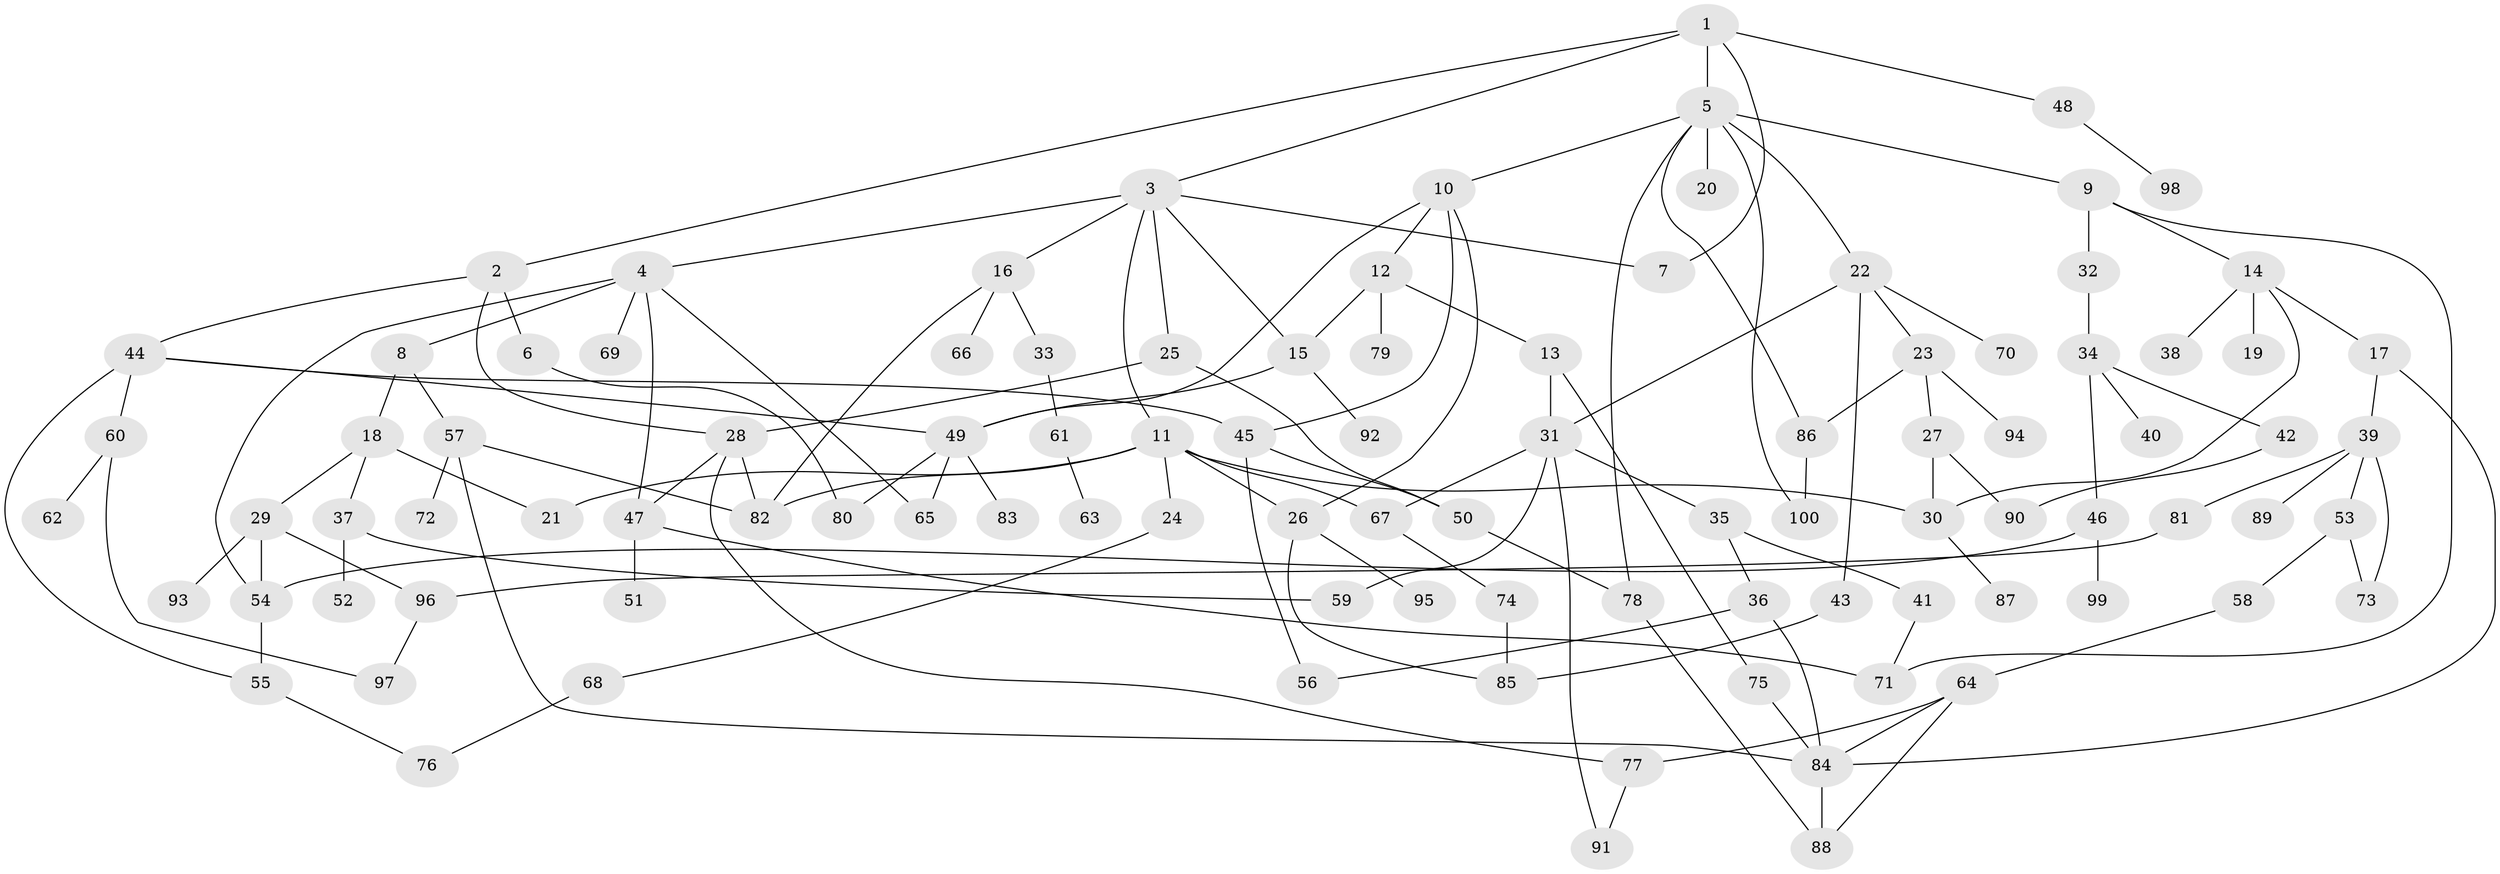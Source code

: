 // coarse degree distribution, {4: 0.08571428571428572, 6: 0.08571428571428572, 9: 0.014285714285714285, 3: 0.24285714285714285, 7: 0.04285714285714286, 5: 0.08571428571428572, 1: 0.21428571428571427, 2: 0.22857142857142856}
// Generated by graph-tools (version 1.1) at 2025/23/03/03/25 07:23:31]
// undirected, 100 vertices, 143 edges
graph export_dot {
graph [start="1"]
  node [color=gray90,style=filled];
  1;
  2;
  3;
  4;
  5;
  6;
  7;
  8;
  9;
  10;
  11;
  12;
  13;
  14;
  15;
  16;
  17;
  18;
  19;
  20;
  21;
  22;
  23;
  24;
  25;
  26;
  27;
  28;
  29;
  30;
  31;
  32;
  33;
  34;
  35;
  36;
  37;
  38;
  39;
  40;
  41;
  42;
  43;
  44;
  45;
  46;
  47;
  48;
  49;
  50;
  51;
  52;
  53;
  54;
  55;
  56;
  57;
  58;
  59;
  60;
  61;
  62;
  63;
  64;
  65;
  66;
  67;
  68;
  69;
  70;
  71;
  72;
  73;
  74;
  75;
  76;
  77;
  78;
  79;
  80;
  81;
  82;
  83;
  84;
  85;
  86;
  87;
  88;
  89;
  90;
  91;
  92;
  93;
  94;
  95;
  96;
  97;
  98;
  99;
  100;
  1 -- 2;
  1 -- 3;
  1 -- 5;
  1 -- 48;
  1 -- 7;
  2 -- 6;
  2 -- 44;
  2 -- 28;
  3 -- 4;
  3 -- 7;
  3 -- 11;
  3 -- 16;
  3 -- 25;
  3 -- 15;
  4 -- 8;
  4 -- 47;
  4 -- 65;
  4 -- 69;
  4 -- 54;
  5 -- 9;
  5 -- 10;
  5 -- 20;
  5 -- 22;
  5 -- 86;
  5 -- 100;
  5 -- 78;
  6 -- 80;
  8 -- 18;
  8 -- 57;
  9 -- 14;
  9 -- 32;
  9 -- 71;
  10 -- 12;
  10 -- 26;
  10 -- 45;
  10 -- 49;
  11 -- 21;
  11 -- 24;
  11 -- 26;
  11 -- 82;
  11 -- 67;
  11 -- 30;
  12 -- 13;
  12 -- 15;
  12 -- 79;
  13 -- 75;
  13 -- 31;
  14 -- 17;
  14 -- 19;
  14 -- 30;
  14 -- 38;
  15 -- 92;
  15 -- 49;
  16 -- 33;
  16 -- 66;
  16 -- 82;
  17 -- 39;
  17 -- 84;
  18 -- 29;
  18 -- 37;
  18 -- 21;
  22 -- 23;
  22 -- 31;
  22 -- 43;
  22 -- 70;
  23 -- 27;
  23 -- 94;
  23 -- 86;
  24 -- 68;
  25 -- 28;
  25 -- 50;
  26 -- 85;
  26 -- 95;
  27 -- 30;
  27 -- 90;
  28 -- 77;
  28 -- 82;
  28 -- 47;
  29 -- 54;
  29 -- 93;
  29 -- 96;
  30 -- 87;
  31 -- 35;
  31 -- 67;
  31 -- 91;
  31 -- 59;
  32 -- 34;
  33 -- 61;
  34 -- 40;
  34 -- 42;
  34 -- 46;
  35 -- 36;
  35 -- 41;
  36 -- 56;
  36 -- 84;
  37 -- 52;
  37 -- 59;
  39 -- 53;
  39 -- 81;
  39 -- 89;
  39 -- 73;
  41 -- 71;
  42 -- 90;
  43 -- 85;
  44 -- 60;
  44 -- 45;
  44 -- 49;
  44 -- 55;
  45 -- 50;
  45 -- 56;
  46 -- 99;
  46 -- 54;
  47 -- 51;
  47 -- 71;
  48 -- 98;
  49 -- 83;
  49 -- 65;
  49 -- 80;
  50 -- 78;
  53 -- 58;
  53 -- 73;
  54 -- 55;
  55 -- 76;
  57 -- 72;
  57 -- 82;
  57 -- 84;
  58 -- 64;
  60 -- 62;
  60 -- 97;
  61 -- 63;
  64 -- 77;
  64 -- 88;
  64 -- 84;
  67 -- 74;
  68 -- 76;
  74 -- 85;
  75 -- 84;
  77 -- 91;
  78 -- 88;
  81 -- 96;
  84 -- 88;
  86 -- 100;
  96 -- 97;
}
